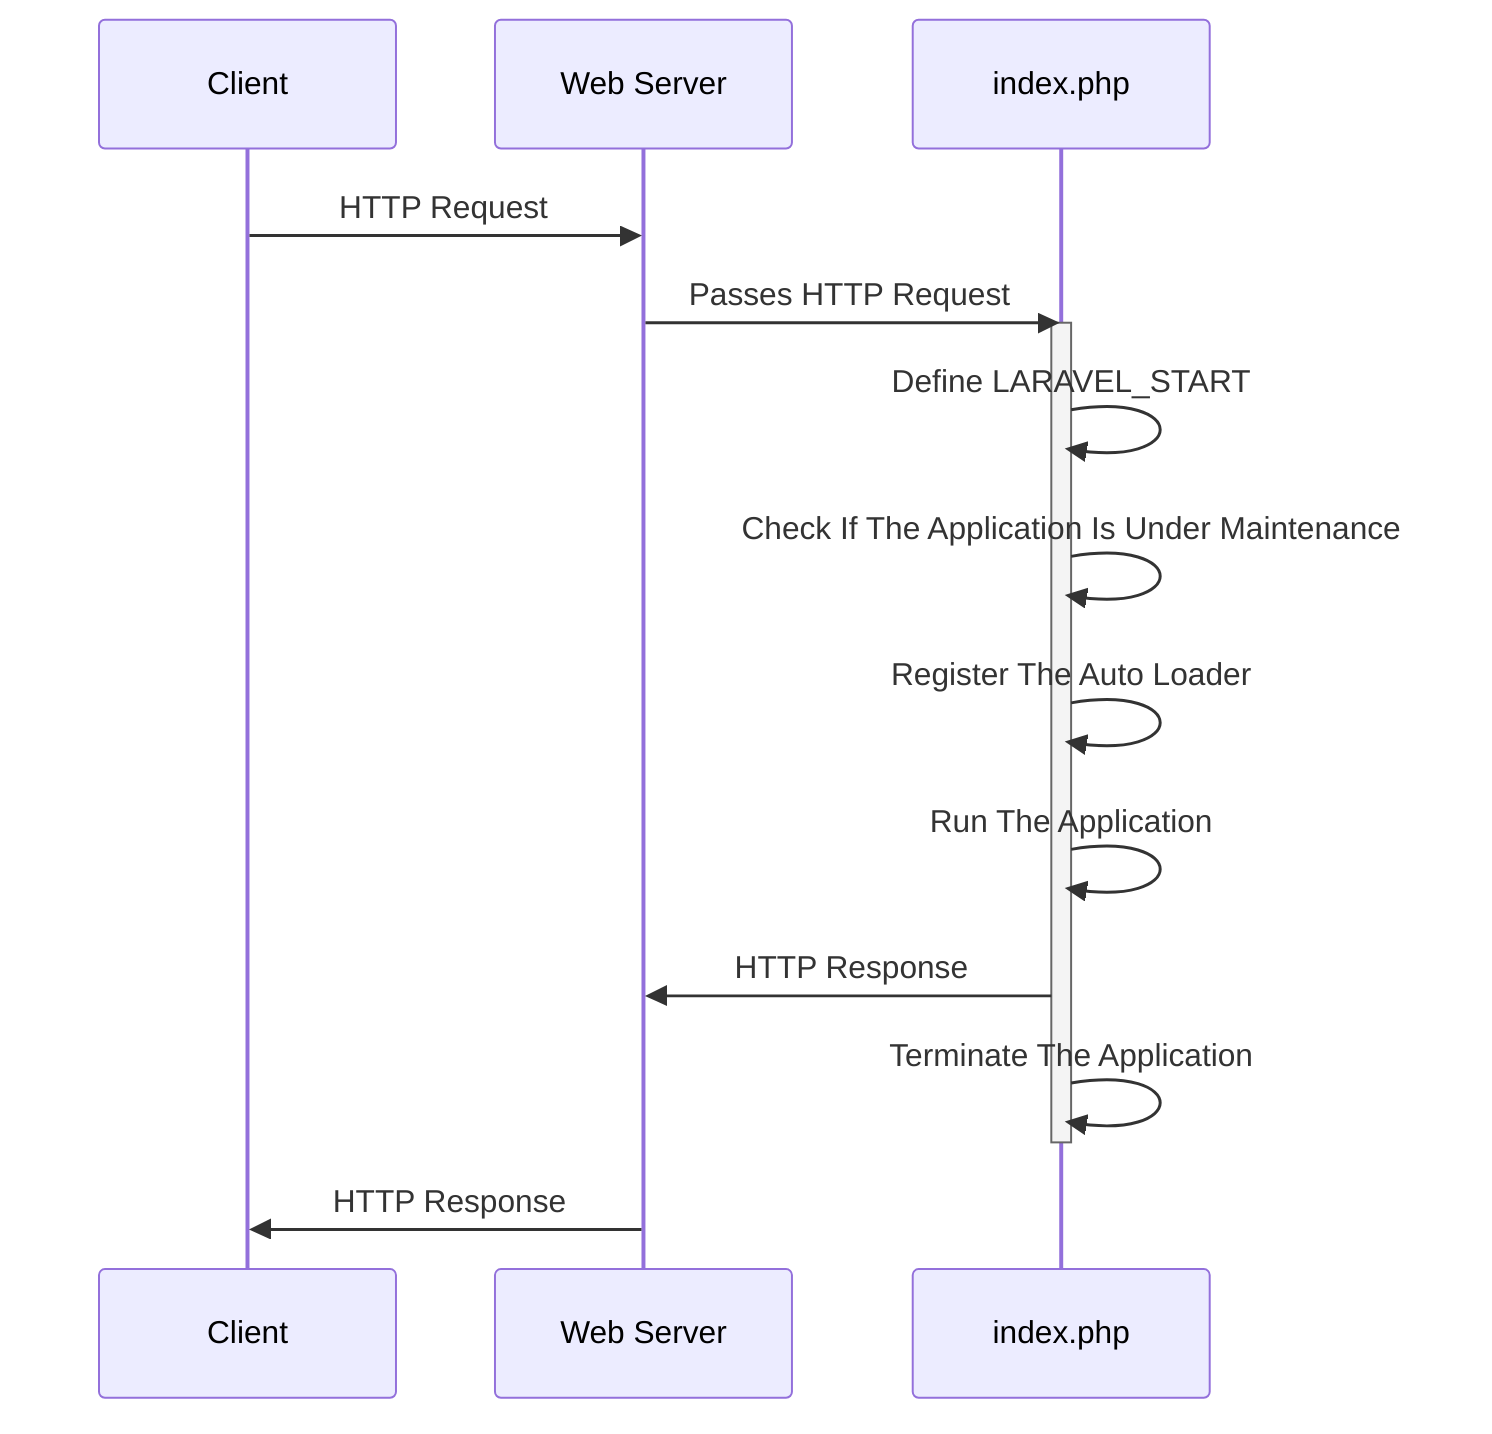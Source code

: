 sequenceDiagram
    participant Client
    participant WebServer as Web Server
    participant index.php
    Client->>WebServer: HTTP Request
    WebServer->>index.php: Passes HTTP Request
    activate index.php
    index.php->>index.php: Define LARAVEL_START
    index.php->>index.php: Check If The Application Is Under Maintenance
    index.php->>index.php: Register The Auto Loader
    index.php->>index.php: Run The Application
    index.php->>WebServer: HTTP Response
    index.php->>index.php: Terminate The Application
    deactivate index.php
    WebServer->>Client: HTTP Response